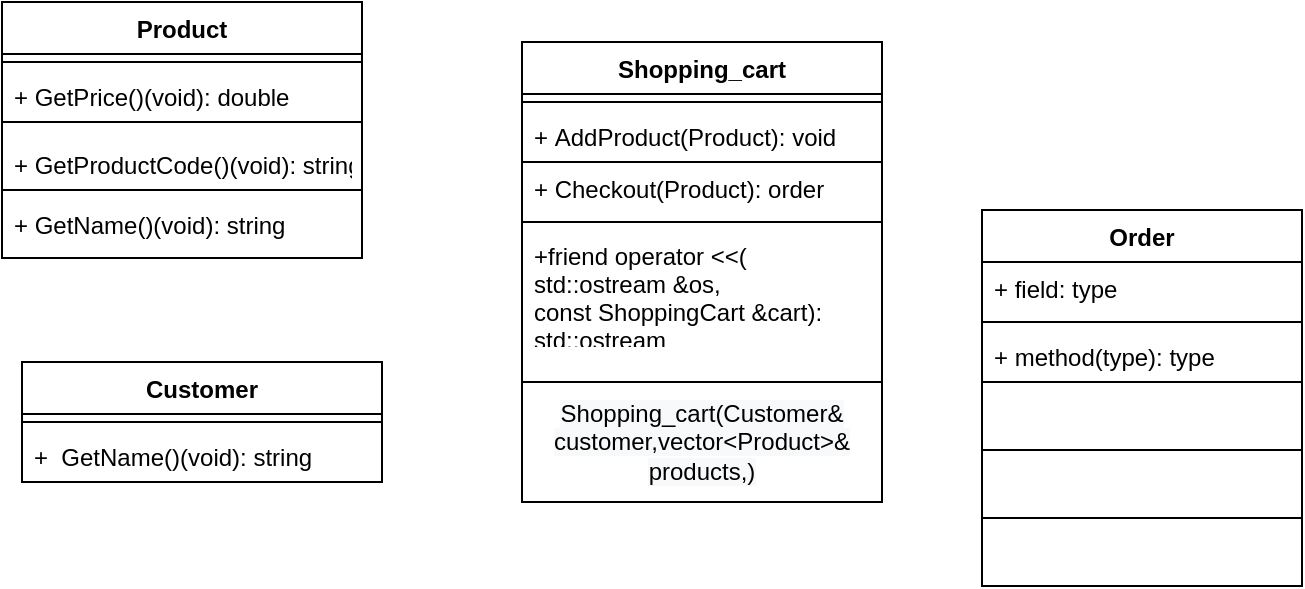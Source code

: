 <mxfile version="14.6.13" type="device"><diagram id="A_7_xpPs0JONItx6Kfbh" name="第 1 页"><mxGraphModel dx="786" dy="516" grid="1" gridSize="10" guides="1" tooltips="1" connect="1" arrows="1" fold="1" page="1" pageScale="1" pageWidth="827" pageHeight="1169" math="0" shadow="0"><root><mxCell id="0"/><mxCell id="1" parent="0"/><mxCell id="JyRkOXZnn8-p6e-SGIy6-5" value="Customer" style="swimlane;fontStyle=1;align=center;verticalAlign=top;childLayout=stackLayout;horizontal=1;startSize=26;horizontalStack=0;resizeParent=1;resizeParentMax=0;resizeLast=0;collapsible=1;marginBottom=0;" vertex="1" parent="1"><mxGeometry x="50" y="320" width="180" height="60" as="geometry"/></mxCell><mxCell id="JyRkOXZnn8-p6e-SGIy6-7" value="" style="line;strokeWidth=1;fillColor=none;align=left;verticalAlign=middle;spacingTop=-1;spacingLeft=3;spacingRight=3;rotatable=0;labelPosition=right;points=[];portConstraint=eastwest;" vertex="1" parent="JyRkOXZnn8-p6e-SGIy6-5"><mxGeometry y="26" width="180" height="8" as="geometry"/></mxCell><mxCell id="JyRkOXZnn8-p6e-SGIy6-8" value="+  GetName()(void): string" style="text;strokeColor=none;fillColor=none;align=left;verticalAlign=top;spacingLeft=4;spacingRight=4;overflow=hidden;rotatable=0;points=[[0,0.5],[1,0.5]];portConstraint=eastwest;" vertex="1" parent="JyRkOXZnn8-p6e-SGIy6-5"><mxGeometry y="34" width="180" height="26" as="geometry"/></mxCell><mxCell id="JyRkOXZnn8-p6e-SGIy6-50" value="" style="group" vertex="1" connectable="0" parent="1"><mxGeometry x="300" y="160" width="180" height="170" as="geometry"/></mxCell><mxCell id="JyRkOXZnn8-p6e-SGIy6-17" value="Shopping_cart" style="swimlane;fontStyle=1;align=center;verticalAlign=top;childLayout=stackLayout;horizontal=1;startSize=26;horizontalStack=0;resizeParent=1;resizeParentMax=0;resizeLast=0;collapsible=1;marginBottom=0;" vertex="1" parent="JyRkOXZnn8-p6e-SGIy6-50"><mxGeometry width="180" height="64" as="geometry"><mxRectangle x="300" y="250" width="120" height="26" as="alternateBounds"/></mxGeometry></mxCell><mxCell id="JyRkOXZnn8-p6e-SGIy6-19" value="" style="line;strokeWidth=1;fillColor=none;align=left;verticalAlign=middle;spacingTop=-1;spacingLeft=3;spacingRight=3;rotatable=0;labelPosition=right;points=[];portConstraint=eastwest;" vertex="1" parent="JyRkOXZnn8-p6e-SGIy6-17"><mxGeometry y="26" width="180" height="8" as="geometry"/></mxCell><mxCell id="JyRkOXZnn8-p6e-SGIy6-20" value="+ AddProduct(Product): void" style="text;strokeColor=none;fillColor=none;align=left;verticalAlign=top;spacingLeft=4;spacingRight=4;overflow=hidden;rotatable=0;points=[[0,0.5],[1,0.5]];portConstraint=eastwest;" vertex="1" parent="JyRkOXZnn8-p6e-SGIy6-17"><mxGeometry y="34" width="180" height="30" as="geometry"/></mxCell><mxCell id="JyRkOXZnn8-p6e-SGIy6-49" value="" style="group" vertex="1" connectable="0" parent="JyRkOXZnn8-p6e-SGIy6-50"><mxGeometry y="60" width="180" height="110" as="geometry"/></mxCell><mxCell id="JyRkOXZnn8-p6e-SGIy6-41" value="" style="rounded=0;whiteSpace=wrap;html=1;" vertex="1" parent="JyRkOXZnn8-p6e-SGIy6-49"><mxGeometry width="180" height="30" as="geometry"/></mxCell><mxCell id="JyRkOXZnn8-p6e-SGIy6-42" value="+ Checkout(Product): order" style="text;strokeColor=none;fillColor=none;align=left;verticalAlign=top;spacingLeft=4;spacingRight=4;overflow=hidden;rotatable=0;points=[[0,0.5],[1,0.5]];portConstraint=eastwest;" vertex="1" parent="JyRkOXZnn8-p6e-SGIy6-49"><mxGeometry width="180" height="30" as="geometry"/></mxCell><mxCell id="JyRkOXZnn8-p6e-SGIy6-46" value="" style="whiteSpace=wrap;html=1;" vertex="1" parent="JyRkOXZnn8-p6e-SGIy6-49"><mxGeometry y="30" width="180" height="80" as="geometry"/></mxCell><mxCell id="JyRkOXZnn8-p6e-SGIy6-47" value="+friend operator &lt;&lt;(&#10;std::ostream &amp;os,&#10;const ShoppingCart &amp;cart): &#10;std::ostream" style="text;strokeColor=none;fillColor=none;align=left;verticalAlign=top;spacingLeft=4;spacingRight=4;overflow=hidden;rotatable=0;points=[[0,0.5],[1,0.5]];portConstraint=eastwest;" vertex="1" parent="JyRkOXZnn8-p6e-SGIy6-49"><mxGeometry y="33.5" width="180" height="55" as="geometry"/></mxCell><mxCell id="JyRkOXZnn8-p6e-SGIy6-54" value="" style="group" vertex="1" connectable="0" parent="1"><mxGeometry x="40" y="140" width="180" height="154" as="geometry"/></mxCell><mxCell id="JyRkOXZnn8-p6e-SGIy6-57" value="" style="group" vertex="1" connectable="0" parent="JyRkOXZnn8-p6e-SGIy6-54"><mxGeometry width="180" height="128" as="geometry"/></mxCell><mxCell id="JyRkOXZnn8-p6e-SGIy6-13" value="Product" style="swimlane;fontStyle=1;align=center;verticalAlign=top;childLayout=stackLayout;horizontal=1;startSize=26;horizontalStack=0;resizeParent=1;resizeParentMax=0;resizeLast=0;collapsible=1;marginBottom=0;" vertex="1" parent="JyRkOXZnn8-p6e-SGIy6-57"><mxGeometry width="180" height="60" as="geometry"/></mxCell><mxCell id="JyRkOXZnn8-p6e-SGIy6-15" value="" style="line;strokeWidth=1;fillColor=none;align=left;verticalAlign=middle;spacingTop=-1;spacingLeft=3;spacingRight=3;rotatable=0;labelPosition=right;points=[];portConstraint=eastwest;" vertex="1" parent="JyRkOXZnn8-p6e-SGIy6-13"><mxGeometry y="26" width="180" height="8" as="geometry"/></mxCell><mxCell id="JyRkOXZnn8-p6e-SGIy6-16" value="+ GetPrice()(void): double" style="text;strokeColor=none;fillColor=none;align=left;verticalAlign=top;spacingLeft=4;spacingRight=4;overflow=hidden;rotatable=0;points=[[0,0.5],[1,0.5]];portConstraint=eastwest;" vertex="1" parent="JyRkOXZnn8-p6e-SGIy6-13"><mxGeometry y="34" width="180" height="26" as="geometry"/></mxCell><mxCell id="JyRkOXZnn8-p6e-SGIy6-52" value="" style="whiteSpace=wrap;html=1;" vertex="1" parent="JyRkOXZnn8-p6e-SGIy6-57"><mxGeometry y="60" width="180" height="34" as="geometry"/></mxCell><mxCell id="JyRkOXZnn8-p6e-SGIy6-53" value="" style="whiteSpace=wrap;html=1;" vertex="1" parent="JyRkOXZnn8-p6e-SGIy6-57"><mxGeometry y="94" width="180" height="34" as="geometry"/></mxCell><mxCell id="JyRkOXZnn8-p6e-SGIy6-55" value="+ GetProductCode()(void): string" style="text;strokeColor=none;fillColor=none;align=left;verticalAlign=top;spacingLeft=4;spacingRight=4;overflow=hidden;rotatable=0;points=[[0,0.5],[1,0.5]];portConstraint=eastwest;" vertex="1" parent="JyRkOXZnn8-p6e-SGIy6-57"><mxGeometry y="68" width="180" height="26" as="geometry"/></mxCell><mxCell id="JyRkOXZnn8-p6e-SGIy6-56" value="+ GetName()(void): string" style="text;strokeColor=none;fillColor=none;align=left;verticalAlign=top;spacingLeft=4;spacingRight=4;overflow=hidden;rotatable=0;points=[[0,0.5],[1,0.5]];portConstraint=eastwest;" vertex="1" parent="JyRkOXZnn8-p6e-SGIy6-57"><mxGeometry y="98" width="180" height="26" as="geometry"/></mxCell><mxCell id="JyRkOXZnn8-p6e-SGIy6-63" value="&lt;p&gt;&lt;span style=&quot;color: rgb(0 , 0 , 0) ; font-family: &amp;#34;helvetica&amp;#34; ; font-size: 12px ; font-style: normal ; letter-spacing: normal ; text-align: center ; text-indent: 0px ; text-transform: none ; word-spacing: 0px ; background-color: rgb(248 , 249 , 250) ; display: inline ; float: none&quot;&gt;Shopping_cart(Customer&amp;amp; customer,vector&amp;lt;Product&amp;gt;&amp;amp; products,)&lt;/span&gt;&lt;/p&gt;" style="rounded=0;whiteSpace=wrap;html=1;" vertex="1" parent="1"><mxGeometry x="300" y="330" width="180" height="60" as="geometry"/></mxCell><mxCell id="JyRkOXZnn8-p6e-SGIy6-64" value="" style="group" vertex="1" connectable="0" parent="1"><mxGeometry x="530" y="244" width="160" height="188" as="geometry"/></mxCell><mxCell id="JyRkOXZnn8-p6e-SGIy6-9" value="Order" style="swimlane;fontStyle=1;align=center;verticalAlign=top;childLayout=stackLayout;horizontal=1;startSize=26;horizontalStack=0;resizeParent=1;resizeParentMax=0;resizeLast=0;collapsible=1;marginBottom=0;" vertex="1" parent="JyRkOXZnn8-p6e-SGIy6-64"><mxGeometry width="160" height="154" as="geometry"/></mxCell><mxCell id="JyRkOXZnn8-p6e-SGIy6-10" value="+ field: type" style="text;strokeColor=none;fillColor=none;align=left;verticalAlign=top;spacingLeft=4;spacingRight=4;overflow=hidden;rotatable=0;points=[[0,0.5],[1,0.5]];portConstraint=eastwest;" vertex="1" parent="JyRkOXZnn8-p6e-SGIy6-9"><mxGeometry y="26" width="160" height="26" as="geometry"/></mxCell><mxCell id="JyRkOXZnn8-p6e-SGIy6-11" value="" style="line;strokeWidth=1;fillColor=none;align=left;verticalAlign=middle;spacingTop=-1;spacingLeft=3;spacingRight=3;rotatable=0;labelPosition=right;points=[];portConstraint=eastwest;" vertex="1" parent="JyRkOXZnn8-p6e-SGIy6-9"><mxGeometry y="52" width="160" height="8" as="geometry"/></mxCell><mxCell id="JyRkOXZnn8-p6e-SGIy6-12" value="+ method(type): type" style="text;strokeColor=none;fillColor=none;align=left;verticalAlign=top;spacingLeft=4;spacingRight=4;overflow=hidden;rotatable=0;points=[[0,0.5],[1,0.5]];portConstraint=eastwest;" vertex="1" parent="JyRkOXZnn8-p6e-SGIy6-9"><mxGeometry y="60" width="160" height="26" as="geometry"/></mxCell><mxCell id="JyRkOXZnn8-p6e-SGIy6-34" value="" style="whiteSpace=wrap;html=1;" vertex="1" parent="JyRkOXZnn8-p6e-SGIy6-9"><mxGeometry y="86" width="160" height="34" as="geometry"/></mxCell><mxCell id="JyRkOXZnn8-p6e-SGIy6-43" value="" style="whiteSpace=wrap;html=1;" vertex="1" parent="JyRkOXZnn8-p6e-SGIy6-9"><mxGeometry y="120" width="160" height="34" as="geometry"/></mxCell><mxCell id="JyRkOXZnn8-p6e-SGIy6-44" value="" style="whiteSpace=wrap;html=1;" vertex="1" parent="JyRkOXZnn8-p6e-SGIy6-64"><mxGeometry y="120" width="160" height="34" as="geometry"/></mxCell><mxCell id="JyRkOXZnn8-p6e-SGIy6-45" value="" style="whiteSpace=wrap;html=1;" vertex="1" parent="JyRkOXZnn8-p6e-SGIy6-64"><mxGeometry y="154" width="160" height="34" as="geometry"/></mxCell></root></mxGraphModel></diagram></mxfile>